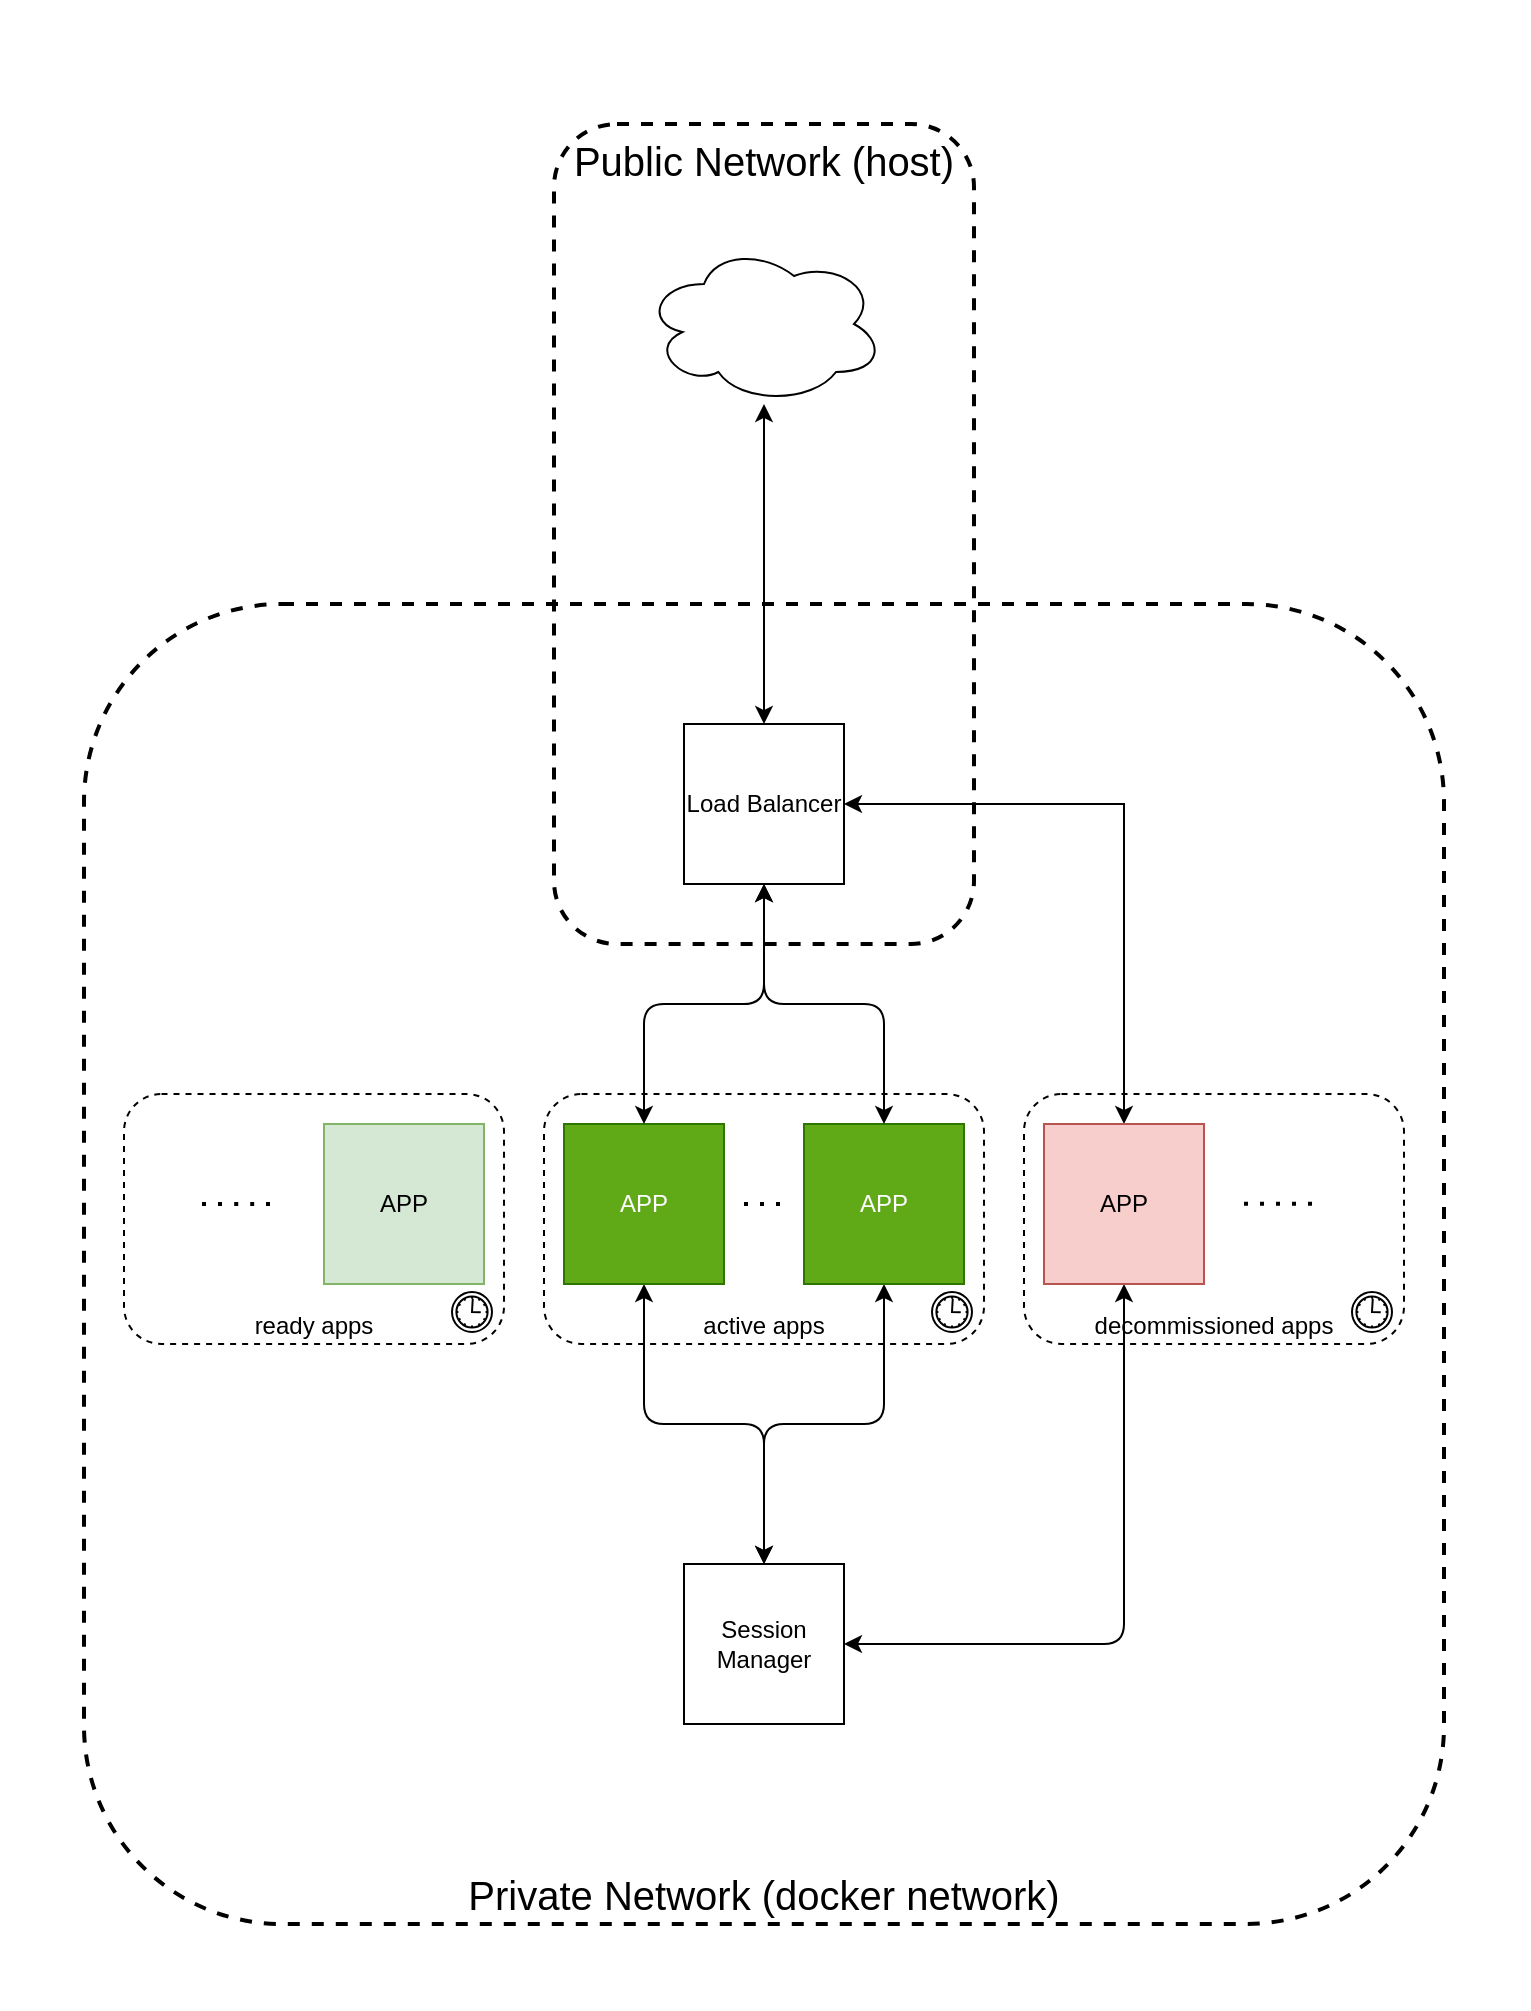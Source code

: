 <mxfile version="14.6.13" type="device"><diagram id="zVY0fz2RJDPYVW82ctbJ" name="Page-1"><mxGraphModel dx="2523" dy="2072" grid="1" gridSize="10" guides="1" tooltips="1" connect="1" arrows="1" fold="1" page="1" pageScale="1" pageWidth="850" pageHeight="1100" math="0" shadow="0"><root><mxCell id="0"/><mxCell id="1" parent="0"/><mxCell id="lE6rec-Plm_TyX9Wjg9J-8" value="ready apps" style="rounded=1;whiteSpace=wrap;html=1;strokeWidth=1;fillColor=none;dashed=1;verticalAlign=bottom;" vertex="1" parent="1"><mxGeometry x="-20" y="505" width="190" height="125" as="geometry"/></mxCell><mxCell id="NYN0_TqmlVX_RKUfnRcA-24" value="Private Network (docker network)" style="rounded=1;whiteSpace=wrap;html=1;verticalAlign=bottom;fontSize=20;dashed=1;strokeWidth=2;fillColor=none;" parent="1" vertex="1"><mxGeometry x="-40" y="260" width="680" height="660" as="geometry"/></mxCell><mxCell id="lE6rec-Plm_TyX9Wjg9J-7" value="decommissioned apps" style="rounded=1;whiteSpace=wrap;html=1;strokeWidth=1;fillColor=none;dashed=1;verticalAlign=bottom;" vertex="1" parent="1"><mxGeometry x="430" y="505" width="190" height="125" as="geometry"/></mxCell><mxCell id="lE6rec-Plm_TyX9Wjg9J-6" value="active apps" style="rounded=1;whiteSpace=wrap;html=1;strokeWidth=1;fillColor=none;dashed=1;verticalAlign=bottom;" vertex="1" parent="1"><mxGeometry x="190" y="505" width="220" height="125" as="geometry"/></mxCell><mxCell id="NYN0_TqmlVX_RKUfnRcA-4" value="APP" style="rounded=0;whiteSpace=wrap;html=1;fillColor=#d5e8d4;strokeColor=#82b366;" parent="1" vertex="1"><mxGeometry x="80" y="520" width="80" height="80" as="geometry"/></mxCell><mxCell id="NYN0_TqmlVX_RKUfnRcA-26" value="Public Network (host)" style="rounded=1;whiteSpace=wrap;html=1;fontSize=20;dashed=1;strokeWidth=2;verticalAlign=top;fillColor=none;" parent="1" vertex="1"><mxGeometry x="195" y="20" width="210" height="410" as="geometry"/></mxCell><mxCell id="NYN0_TqmlVX_RKUfnRcA-3" value="" style="shape=mxgraph.bpmn.shape;html=1;verticalLabelPosition=bottom;labelBackgroundColor=#ffffff;verticalAlign=top;align=center;perimeter=ellipsePerimeter;outlineConnect=0;outline=eventInt;symbol=timer;" parent="1" vertex="1"><mxGeometry x="144" y="604" width="20" height="20" as="geometry"/></mxCell><mxCell id="NYN0_TqmlVX_RKUfnRcA-32" style="edgeStyle=orthogonalEdgeStyle;rounded=1;orthogonalLoop=1;jettySize=auto;html=1;entryX=0.5;entryY=0;entryDx=0;entryDy=0;fontSize=20;startArrow=classic;startFill=1;" parent="1" source="NYN0_TqmlVX_RKUfnRcA-13" target="NYN0_TqmlVX_RKUfnRcA-28" edge="1"><mxGeometry relative="1" as="geometry"/></mxCell><mxCell id="NYN0_TqmlVX_RKUfnRcA-13" value="APP" style="rounded=0;whiteSpace=wrap;html=1;fillColor=#60a917;strokeColor=#2D7600;fontColor=#ffffff;" parent="1" vertex="1"><mxGeometry x="200" y="520" width="80" height="80" as="geometry"/></mxCell><mxCell id="NYN0_TqmlVX_RKUfnRcA-33" style="edgeStyle=orthogonalEdgeStyle;rounded=1;orthogonalLoop=1;jettySize=auto;html=1;entryX=0.5;entryY=0;entryDx=0;entryDy=0;fontSize=20;startArrow=classic;startFill=1;" parent="1" source="NYN0_TqmlVX_RKUfnRcA-15" target="NYN0_TqmlVX_RKUfnRcA-28" edge="1"><mxGeometry relative="1" as="geometry"/></mxCell><mxCell id="NYN0_TqmlVX_RKUfnRcA-15" value="APP" style="rounded=0;whiteSpace=wrap;html=1;fillColor=#60a917;strokeColor=#2D7600;fontColor=#ffffff;" parent="1" vertex="1"><mxGeometry x="320" y="520" width="80" height="80" as="geometry"/></mxCell><mxCell id="NYN0_TqmlVX_RKUfnRcA-34" style="edgeStyle=orthogonalEdgeStyle;rounded=1;orthogonalLoop=1;jettySize=auto;html=1;entryX=1;entryY=0.5;entryDx=0;entryDy=0;fontSize=20;startArrow=classic;startFill=1;" parent="1" source="NYN0_TqmlVX_RKUfnRcA-17" target="NYN0_TqmlVX_RKUfnRcA-28" edge="1"><mxGeometry relative="1" as="geometry"><Array as="points"><mxPoint x="480" y="780"/></Array></mxGeometry></mxCell><mxCell id="lE6rec-Plm_TyX9Wjg9J-2" style="edgeStyle=orthogonalEdgeStyle;rounded=0;orthogonalLoop=1;jettySize=auto;html=1;entryX=1;entryY=0.5;entryDx=0;entryDy=0;startArrow=classic;startFill=1;" edge="1" parent="1" source="NYN0_TqmlVX_RKUfnRcA-17" target="NYN0_TqmlVX_RKUfnRcA-19"><mxGeometry relative="1" as="geometry"><Array as="points"><mxPoint x="480" y="360"/></Array></mxGeometry></mxCell><mxCell id="NYN0_TqmlVX_RKUfnRcA-17" value="APP" style="rounded=0;whiteSpace=wrap;html=1;fillColor=#f8cecc;strokeColor=#b85450;" parent="1" vertex="1"><mxGeometry x="440" y="520" width="80" height="80" as="geometry"/></mxCell><mxCell id="NYN0_TqmlVX_RKUfnRcA-21" style="edgeStyle=orthogonalEdgeStyle;rounded=1;orthogonalLoop=1;jettySize=auto;html=1;entryX=0.5;entryY=0;entryDx=0;entryDy=0;startArrow=classic;startFill=1;" parent="1" source="NYN0_TqmlVX_RKUfnRcA-19" target="NYN0_TqmlVX_RKUfnRcA-13" edge="1"><mxGeometry relative="1" as="geometry"/></mxCell><mxCell id="NYN0_TqmlVX_RKUfnRcA-22" style="edgeStyle=orthogonalEdgeStyle;rounded=1;orthogonalLoop=1;jettySize=auto;html=1;startArrow=classic;startFill=1;" parent="1" source="NYN0_TqmlVX_RKUfnRcA-19" target="NYN0_TqmlVX_RKUfnRcA-15" edge="1"><mxGeometry relative="1" as="geometry"/></mxCell><mxCell id="NYN0_TqmlVX_RKUfnRcA-19" value="Load Balancer" style="rounded=0;whiteSpace=wrap;html=1;" parent="1" vertex="1"><mxGeometry x="260" y="320" width="80" height="80" as="geometry"/></mxCell><mxCell id="NYN0_TqmlVX_RKUfnRcA-27" style="edgeStyle=orthogonalEdgeStyle;rounded=1;orthogonalLoop=1;jettySize=auto;html=1;entryX=0.5;entryY=0;entryDx=0;entryDy=0;fontSize=20;startArrow=classic;startFill=1;" parent="1" source="NYN0_TqmlVX_RKUfnRcA-25" target="NYN0_TqmlVX_RKUfnRcA-19" edge="1"><mxGeometry relative="1" as="geometry"/></mxCell><mxCell id="NYN0_TqmlVX_RKUfnRcA-25" value="" style="ellipse;shape=cloud;whiteSpace=wrap;html=1;fontSize=20;" parent="1" vertex="1"><mxGeometry x="240" y="80" width="120" height="80" as="geometry"/></mxCell><mxCell id="NYN0_TqmlVX_RKUfnRcA-28" value="Session Manager" style="rounded=0;whiteSpace=wrap;html=1;" parent="1" vertex="1"><mxGeometry x="260" y="740" width="80" height="80" as="geometry"/></mxCell><mxCell id="NYN0_TqmlVX_RKUfnRcA-35" value="" style="endArrow=none;dashed=1;html=1;dashPattern=1 3;strokeWidth=2;fontSize=20;" parent="1" edge="1"><mxGeometry width="50" height="50" relative="1" as="geometry"><mxPoint x="19" y="560" as="sourcePoint"/><mxPoint x="59" y="560" as="targetPoint"/><Array as="points"><mxPoint x="40" y="560"/></Array></mxGeometry></mxCell><mxCell id="NYN0_TqmlVX_RKUfnRcA-36" value="" style="endArrow=none;dashed=1;html=1;dashPattern=1 3;strokeWidth=2;fontSize=20;" parent="1" edge="1"><mxGeometry width="50" height="50" relative="1" as="geometry"><mxPoint x="540" y="559.86" as="sourcePoint"/><mxPoint x="580" y="559.86" as="targetPoint"/></mxGeometry></mxCell><mxCell id="NYN0_TqmlVX_RKUfnRcA-37" value="" style="endArrow=none;dashed=1;html=1;dashPattern=1 3;strokeWidth=2;fontSize=20;" parent="1" edge="1"><mxGeometry width="50" height="50" relative="1" as="geometry"><mxPoint x="290" y="560" as="sourcePoint"/><mxPoint x="310" y="560" as="targetPoint"/></mxGeometry></mxCell><mxCell id="sXslEZ6DnmHiPZKjeSvh-1" value="" style="endArrow=none;html=1;strokeColor=#FFFFFF;strokeWidth=3;" parent="1" edge="1"><mxGeometry width="50" height="50" relative="1" as="geometry"><mxPoint x="-80" y="960" as="sourcePoint"/><mxPoint x="680" y="960" as="targetPoint"/></mxGeometry></mxCell><mxCell id="sXslEZ6DnmHiPZKjeSvh-2" value="" style="endArrow=none;html=1;strokeColor=#FFFFFF;strokeWidth=3;" parent="1" edge="1"><mxGeometry width="50" height="50" relative="1" as="geometry"><mxPoint x="680" y="-40" as="sourcePoint"/><mxPoint x="680" y="960" as="targetPoint"/></mxGeometry></mxCell><mxCell id="lE6rec-Plm_TyX9Wjg9J-9" value="" style="shape=mxgraph.bpmn.shape;html=1;verticalLabelPosition=bottom;labelBackgroundColor=#ffffff;verticalAlign=top;align=center;perimeter=ellipsePerimeter;outlineConnect=0;outline=eventInt;symbol=timer;" vertex="1" parent="1"><mxGeometry x="384" y="604" width="20" height="20" as="geometry"/></mxCell><mxCell id="lE6rec-Plm_TyX9Wjg9J-10" value="" style="shape=mxgraph.bpmn.shape;html=1;verticalLabelPosition=bottom;labelBackgroundColor=#ffffff;verticalAlign=top;align=center;perimeter=ellipsePerimeter;outlineConnect=0;outline=eventInt;symbol=timer;" vertex="1" parent="1"><mxGeometry x="594" y="604" width="20" height="20" as="geometry"/></mxCell></root></mxGraphModel></diagram></mxfile>